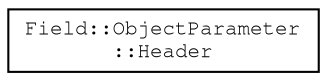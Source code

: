 digraph "Graphical Class Hierarchy"
{
 // LATEX_PDF_SIZE
  edge [fontname="FreeMono",fontsize="10",labelfontname="FreeMono",labelfontsize="10"];
  node [fontname="FreeMono",fontsize="10",shape=record];
  rankdir="LR";
  Node0 [label="Field::ObjectParameter\l::Header",height=0.2,width=0.4,color="black", fillcolor="white", style="filled",URL="$class_field_1_1_object_parameter.html#struct_field_1_1_object_parameter_1_1_header",tooltip="Header of the object parameter resource file. (ObjFlow.bin)"];
}
